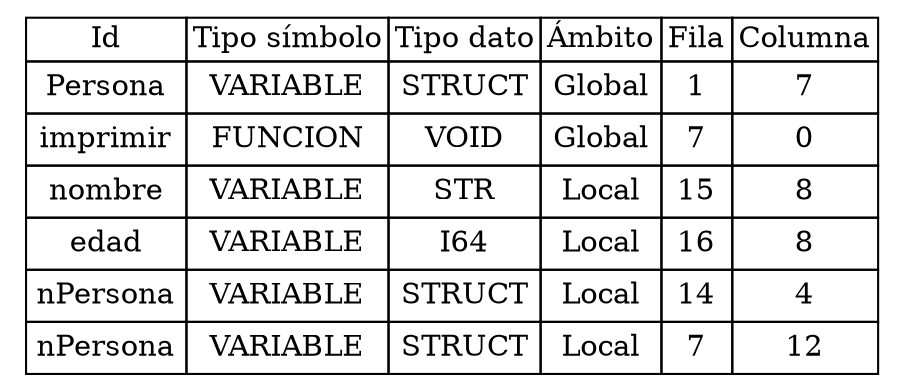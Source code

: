 
	digraph {
		tablaSimbolos [
		  shape=plaintext
		  label=<
			<table border='0' cellborder='1' color='black' cellspacing='0'>
			  <tr>
				  <td>Id</td>
				  <td>Tipo símbolo</td>
				  <td>Tipo dato</td>
				  <td>Ámbito</td>
				  <td>Fila</td>
				  <td>Columna</td>
			  </tr>
	
<tr>
<td cellpadding='4'>
Persona
</td>
<td cellpadding='4'>VARIABLE
</td>
<td cellpadding='4'>STRUCT
</td>
<td cellpadding='4'>Global
</td>
<td cellpadding='4'>
1
</td>
<td cellpadding='4'>
7
</td>
</tr>

<tr>
<td cellpadding='4'>
imprimir
</td>
<td cellpadding='4'>FUNCION
</td>
<td cellpadding='4'>VOID
</td>
<td cellpadding='4'>Global
</td>
<td cellpadding='4'>
7
</td>
<td cellpadding='4'>
0
</td>
</tr>

<tr>
<td cellpadding='4'>
nombre
</td>
<td cellpadding='4'>VARIABLE
</td>
<td cellpadding='4'>STR
</td>
<td cellpadding='4'>Local
</td>
<td cellpadding='4'>
15
</td>
<td cellpadding='4'>
8
</td>
</tr>

<tr>
<td cellpadding='4'>
edad
</td>
<td cellpadding='4'>VARIABLE
</td>
<td cellpadding='4'>I64
</td>
<td cellpadding='4'>Local
</td>
<td cellpadding='4'>
16
</td>
<td cellpadding='4'>
8
</td>
</tr>

<tr>
<td cellpadding='4'>
nPersona
</td>
<td cellpadding='4'>VARIABLE
</td>
<td cellpadding='4'>STRUCT
</td>
<td cellpadding='4'>Local
</td>
<td cellpadding='4'>
14
</td>
<td cellpadding='4'>
4
</td>
</tr>

<tr>
<td cellpadding='4'>
nPersona
</td>
<td cellpadding='4'>VARIABLE
</td>
<td cellpadding='4'>STRUCT
</td>
<td cellpadding='4'>Local
</td>
<td cellpadding='4'>
7
</td>
<td cellpadding='4'>
12
</td>
</tr>

		</table>
		>];
	}
	
